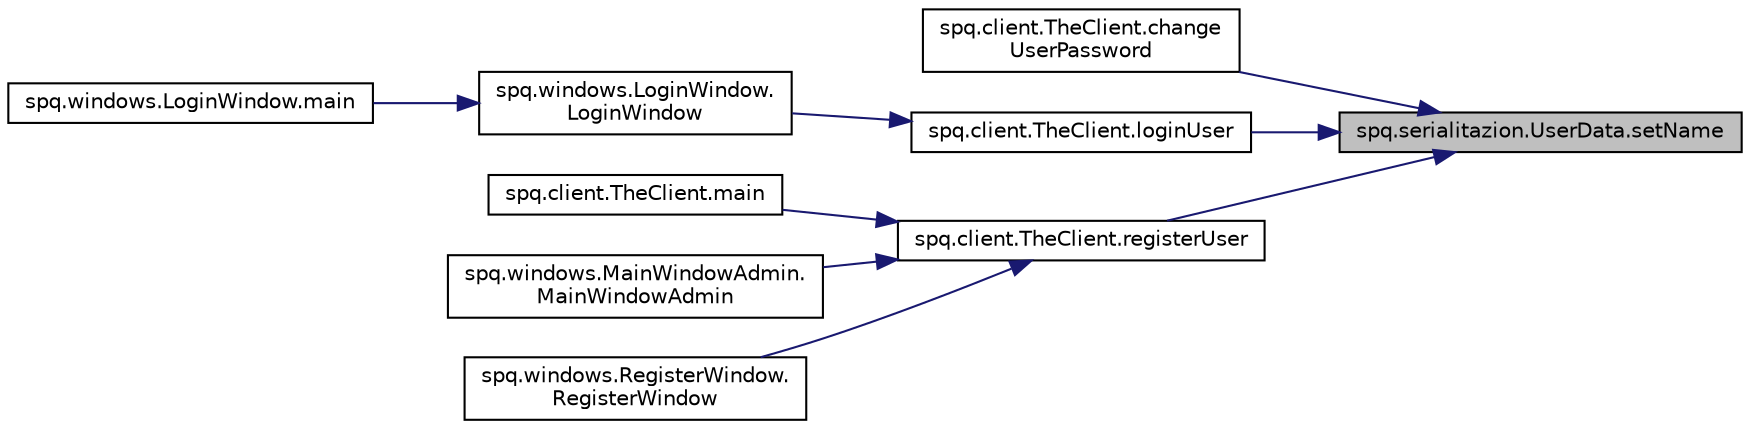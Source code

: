 digraph "spq.serialitazion.UserData.setName"
{
 // LATEX_PDF_SIZE
  edge [fontname="Helvetica",fontsize="10",labelfontname="Helvetica",labelfontsize="10"];
  node [fontname="Helvetica",fontsize="10",shape=record];
  rankdir="RL";
  Node1 [label="spq.serialitazion.UserData.setName",height=0.2,width=0.4,color="black", fillcolor="grey75", style="filled", fontcolor="black",tooltip=" "];
  Node1 -> Node2 [dir="back",color="midnightblue",fontsize="10",style="solid",fontname="Helvetica"];
  Node2 [label="spq.client.TheClient.change\lUserPassword",height=0.2,width=0.4,color="black", fillcolor="white", style="filled",URL="$classspq_1_1client_1_1_the_client.html#a661dc844170b3bee25e1c439a41176a7",tooltip=" "];
  Node1 -> Node3 [dir="back",color="midnightblue",fontsize="10",style="solid",fontname="Helvetica"];
  Node3 [label="spq.client.TheClient.loginUser",height=0.2,width=0.4,color="black", fillcolor="white", style="filled",URL="$classspq_1_1client_1_1_the_client.html#a44d62b5e8253c3dadb3c805afcc497e6",tooltip=" "];
  Node3 -> Node4 [dir="back",color="midnightblue",fontsize="10",style="solid",fontname="Helvetica"];
  Node4 [label="spq.windows.LoginWindow.\lLoginWindow",height=0.2,width=0.4,color="black", fillcolor="white", style="filled",URL="$classspq_1_1windows_1_1_login_window.html#ac21f858274217aed75608436780bc9a6",tooltip=" "];
  Node4 -> Node5 [dir="back",color="midnightblue",fontsize="10",style="solid",fontname="Helvetica"];
  Node5 [label="spq.windows.LoginWindow.main",height=0.2,width=0.4,color="black", fillcolor="white", style="filled",URL="$classspq_1_1windows_1_1_login_window.html#a21d5dc595b96d865c7efd9429c3077ea",tooltip=" "];
  Node1 -> Node6 [dir="back",color="midnightblue",fontsize="10",style="solid",fontname="Helvetica"];
  Node6 [label="spq.client.TheClient.registerUser",height=0.2,width=0.4,color="black", fillcolor="white", style="filled",URL="$classspq_1_1client_1_1_the_client.html#a7c577348a80f03ccd1a81297fd1e7809",tooltip=" "];
  Node6 -> Node7 [dir="back",color="midnightblue",fontsize="10",style="solid",fontname="Helvetica"];
  Node7 [label="spq.client.TheClient.main",height=0.2,width=0.4,color="black", fillcolor="white", style="filled",URL="$classspq_1_1client_1_1_the_client.html#ae6edad5c28753b899d2ade7ec6e8b823",tooltip=" "];
  Node6 -> Node8 [dir="back",color="midnightblue",fontsize="10",style="solid",fontname="Helvetica"];
  Node8 [label="spq.windows.MainWindowAdmin.\lMainWindowAdmin",height=0.2,width=0.4,color="black", fillcolor="white", style="filled",URL="$classspq_1_1windows_1_1_main_window_admin.html#a6f184e059ccaa33595489cf5e29004c3",tooltip=" "];
  Node6 -> Node9 [dir="back",color="midnightblue",fontsize="10",style="solid",fontname="Helvetica"];
  Node9 [label="spq.windows.RegisterWindow.\lRegisterWindow",height=0.2,width=0.4,color="black", fillcolor="white", style="filled",URL="$classspq_1_1windows_1_1_register_window.html#ae6fb67636b4a8460b21e18d4aadf7f94",tooltip=" "];
}
